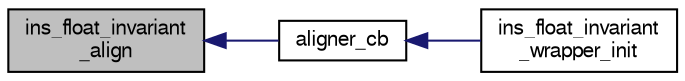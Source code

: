 digraph "ins_float_invariant_align"
{
  edge [fontname="FreeSans",fontsize="10",labelfontname="FreeSans",labelfontsize="10"];
  node [fontname="FreeSans",fontsize="10",shape=record];
  rankdir="LR";
  Node1 [label="ins_float_invariant\l_align",height=0.2,width=0.4,color="black", fillcolor="grey75", style="filled", fontcolor="black"];
  Node1 -> Node2 [dir="back",color="midnightblue",fontsize="10",style="solid",fontname="FreeSans"];
  Node2 [label="aligner_cb",height=0.2,width=0.4,color="black", fillcolor="white", style="filled",URL="$ins__float__invariant__wrapper_8c.html#abb508f672663ab1485eae5b9e1799f21"];
  Node2 -> Node3 [dir="back",color="midnightblue",fontsize="10",style="solid",fontname="FreeSans"];
  Node3 [label="ins_float_invariant\l_wrapper_init",height=0.2,width=0.4,color="black", fillcolor="white", style="filled",URL="$ins__float__invariant__wrapper_8h.html#abd4f3b0fcceec4de92a1ad9a7653c6f3"];
}
